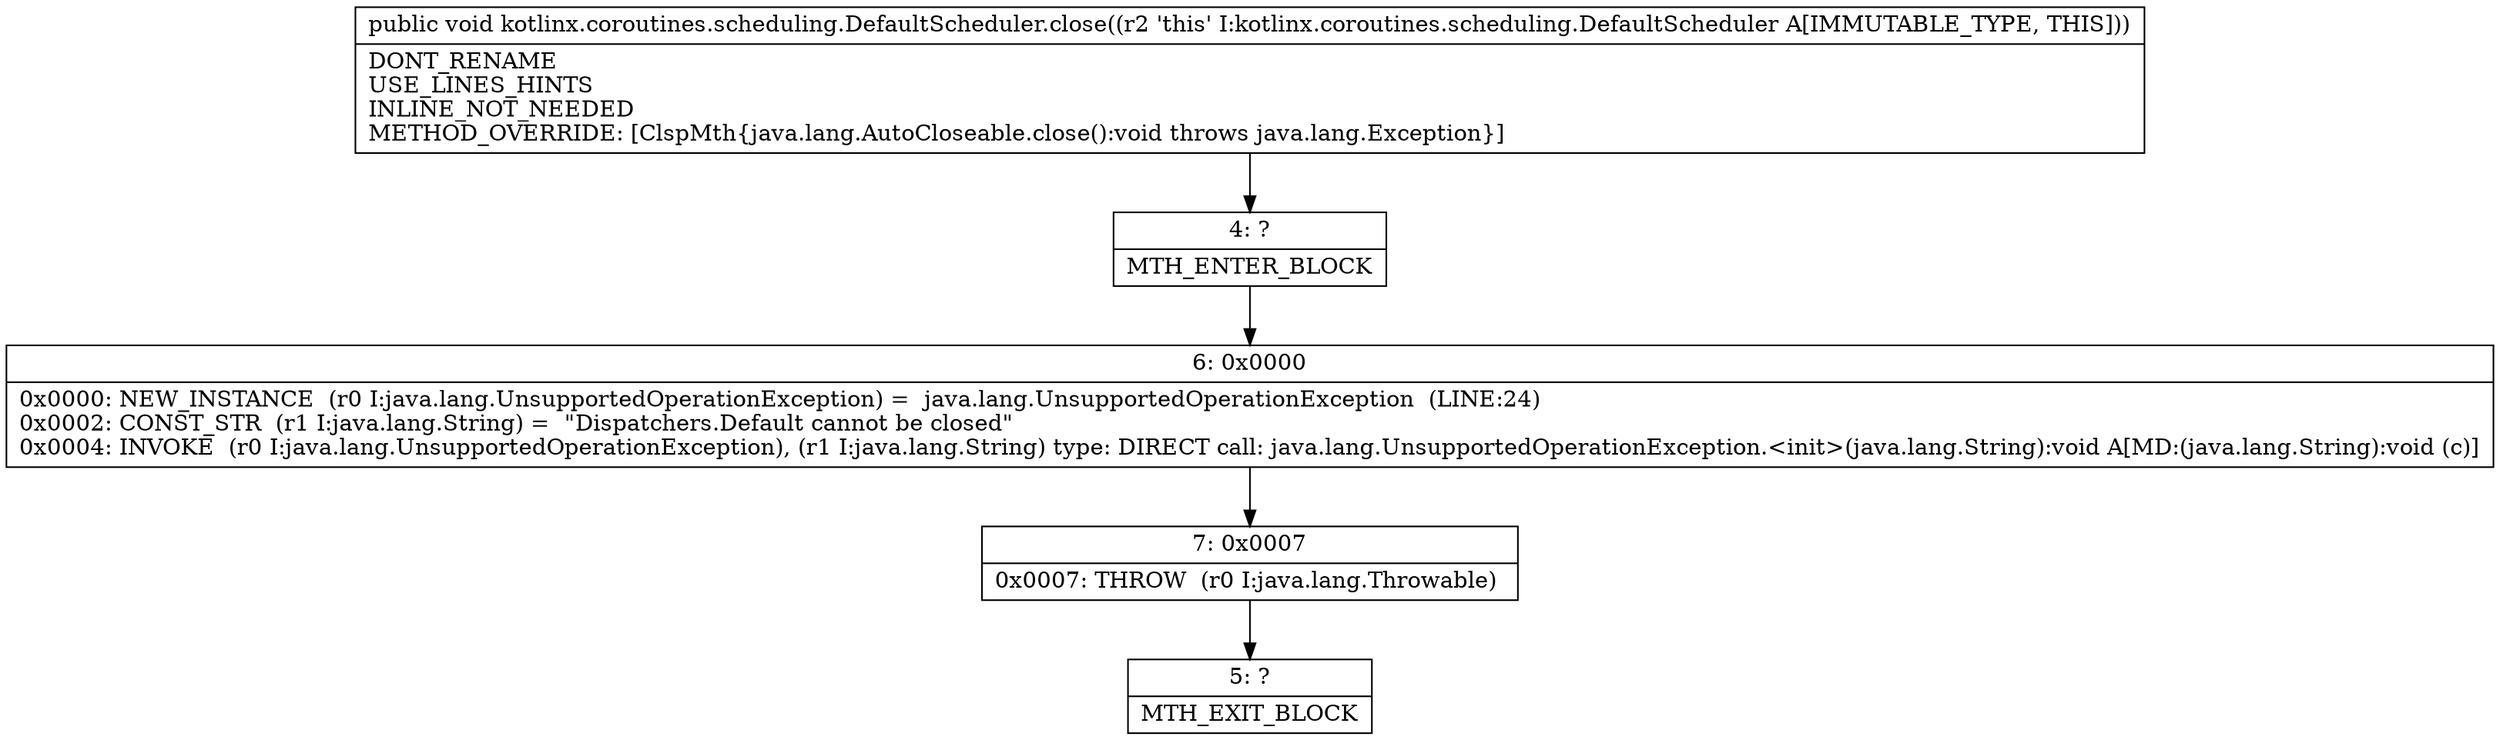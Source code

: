 digraph "CFG forkotlinx.coroutines.scheduling.DefaultScheduler.close()V" {
Node_4 [shape=record,label="{4\:\ ?|MTH_ENTER_BLOCK\l}"];
Node_6 [shape=record,label="{6\:\ 0x0000|0x0000: NEW_INSTANCE  (r0 I:java.lang.UnsupportedOperationException) =  java.lang.UnsupportedOperationException  (LINE:24)\l0x0002: CONST_STR  (r1 I:java.lang.String) =  \"Dispatchers.Default cannot be closed\" \l0x0004: INVOKE  (r0 I:java.lang.UnsupportedOperationException), (r1 I:java.lang.String) type: DIRECT call: java.lang.UnsupportedOperationException.\<init\>(java.lang.String):void A[MD:(java.lang.String):void (c)]\l}"];
Node_7 [shape=record,label="{7\:\ 0x0007|0x0007: THROW  (r0 I:java.lang.Throwable) \l}"];
Node_5 [shape=record,label="{5\:\ ?|MTH_EXIT_BLOCK\l}"];
MethodNode[shape=record,label="{public void kotlinx.coroutines.scheduling.DefaultScheduler.close((r2 'this' I:kotlinx.coroutines.scheduling.DefaultScheduler A[IMMUTABLE_TYPE, THIS]))  | DONT_RENAME\lUSE_LINES_HINTS\lINLINE_NOT_NEEDED\lMETHOD_OVERRIDE: [ClspMth\{java.lang.AutoCloseable.close():void throws java.lang.Exception\}]\l}"];
MethodNode -> Node_4;Node_4 -> Node_6;
Node_6 -> Node_7;
Node_7 -> Node_5;
}

